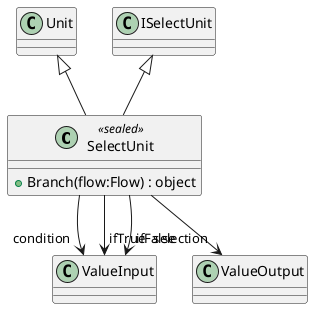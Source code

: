 @startuml
class SelectUnit <<sealed>> {
    + Branch(flow:Flow) : object
}
Unit <|-- SelectUnit
ISelectUnit <|-- SelectUnit
SelectUnit --> "condition" ValueInput
SelectUnit --> "ifTrue" ValueInput
SelectUnit --> "ifFalse" ValueInput
SelectUnit --> "selection" ValueOutput
@enduml

